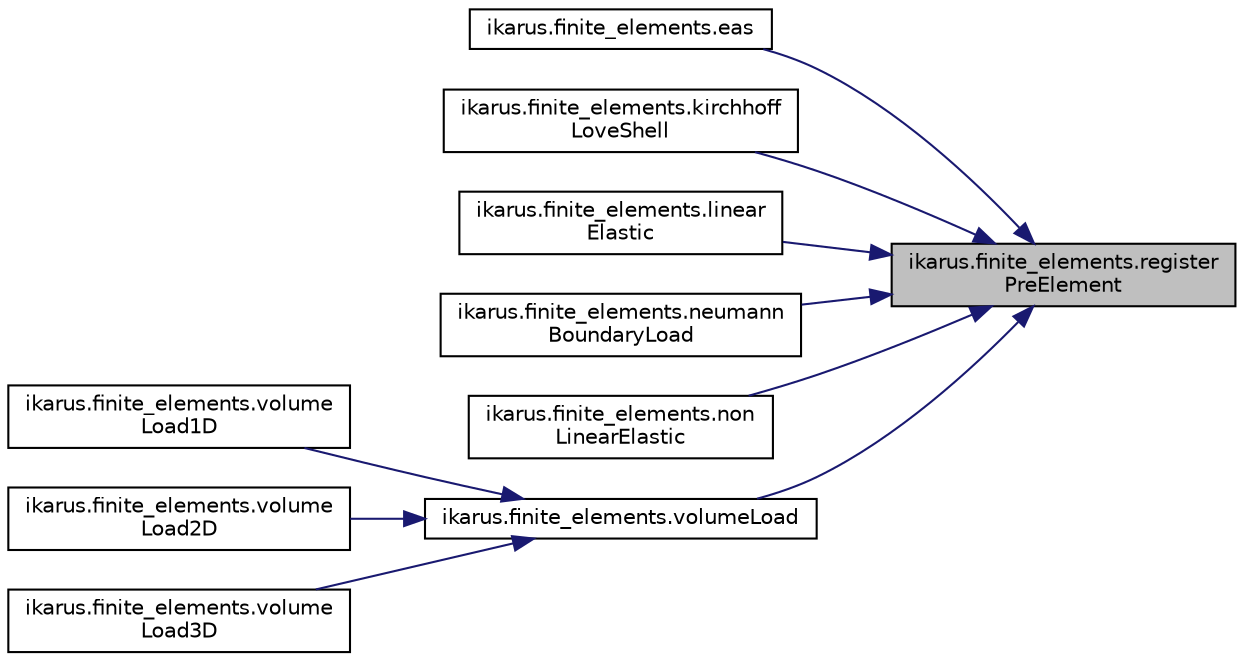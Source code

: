 digraph "ikarus.finite_elements.registerPreElement"
{
 // LATEX_PDF_SIZE
  edge [fontname="Helvetica",fontsize="10",labelfontname="Helvetica",labelfontsize="10"];
  node [fontname="Helvetica",fontsize="10",shape=record];
  rankdir="RL";
  Node1 [label="ikarus.finite_elements.register\lPreElement",height=0.2,width=0.4,color="black", fillcolor="grey75", style="filled", fontcolor="black",tooltip=" "];
  Node1 -> Node2 [dir="back",color="midnightblue",fontsize="10",style="solid"];
  Node2 [label="ikarus.finite_elements.eas",height=0.2,width=0.4,color="black", fillcolor="white", style="filled",URL="$a00376.html#a9b84873b14dcca77459bfeae3c808fb6",tooltip=" "];
  Node1 -> Node3 [dir="back",color="midnightblue",fontsize="10",style="solid"];
  Node3 [label="ikarus.finite_elements.kirchhoff\lLoveShell",height=0.2,width=0.4,color="black", fillcolor="white", style="filled",URL="$a00376.html#ae49d79d1210e031e9a6d4c0f534678ed",tooltip=" "];
  Node1 -> Node4 [dir="back",color="midnightblue",fontsize="10",style="solid"];
  Node4 [label="ikarus.finite_elements.linear\lElastic",height=0.2,width=0.4,color="black", fillcolor="white", style="filled",URL="$a00376.html#adbd46b5c51842fab3f21ddc8ea7b7c03",tooltip=" "];
  Node1 -> Node5 [dir="back",color="midnightblue",fontsize="10",style="solid"];
  Node5 [label="ikarus.finite_elements.neumann\lBoundaryLoad",height=0.2,width=0.4,color="black", fillcolor="white", style="filled",URL="$a00376.html#a07118f7df1c877f8ee73cf56f9e1e627",tooltip=" "];
  Node1 -> Node6 [dir="back",color="midnightblue",fontsize="10",style="solid"];
  Node6 [label="ikarus.finite_elements.non\lLinearElastic",height=0.2,width=0.4,color="black", fillcolor="white", style="filled",URL="$a00376.html#a5d5a2d652f842c3d179bd1ec9bf5a123",tooltip=" "];
  Node1 -> Node7 [dir="back",color="midnightblue",fontsize="10",style="solid"];
  Node7 [label="ikarus.finite_elements.volumeLoad",height=0.2,width=0.4,color="black", fillcolor="white", style="filled",URL="$a00376.html#aebef990fed6a3c9ee196babef4d809ab",tooltip=" "];
  Node7 -> Node8 [dir="back",color="midnightblue",fontsize="10",style="solid"];
  Node8 [label="ikarus.finite_elements.volume\lLoad1D",height=0.2,width=0.4,color="black", fillcolor="white", style="filled",URL="$a00376.html#aba3cad6b82a8a02e7d85304cf170bb41",tooltip=" "];
  Node7 -> Node9 [dir="back",color="midnightblue",fontsize="10",style="solid"];
  Node9 [label="ikarus.finite_elements.volume\lLoad2D",height=0.2,width=0.4,color="black", fillcolor="white", style="filled",URL="$a00376.html#ac843f3dd666115e6f215a803348dc3b6",tooltip=" "];
  Node7 -> Node10 [dir="back",color="midnightblue",fontsize="10",style="solid"];
  Node10 [label="ikarus.finite_elements.volume\lLoad3D",height=0.2,width=0.4,color="black", fillcolor="white", style="filled",URL="$a00376.html#a068cdc2f61f198a0a57e0a4afe14fb6f",tooltip=" "];
}
